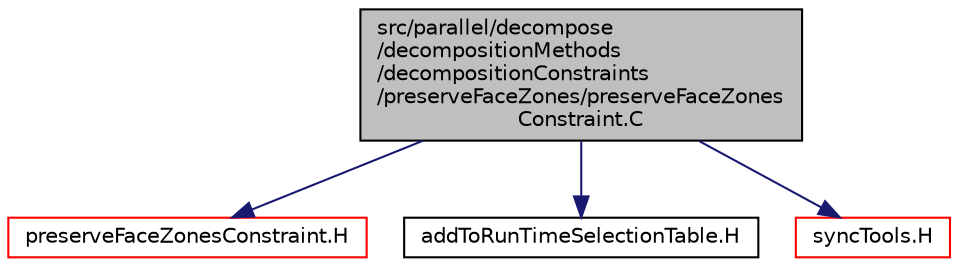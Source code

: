 digraph "src/parallel/decompose/decompositionMethods/decompositionConstraints/preserveFaceZones/preserveFaceZonesConstraint.C"
{
  bgcolor="transparent";
  edge [fontname="Helvetica",fontsize="10",labelfontname="Helvetica",labelfontsize="10"];
  node [fontname="Helvetica",fontsize="10",shape=record];
  Node0 [label="src/parallel/decompose\l/decompositionMethods\l/decompositionConstraints\l/preserveFaceZones/preserveFaceZones\lConstraint.C",height=0.2,width=0.4,color="black", fillcolor="grey75", style="filled", fontcolor="black"];
  Node0 -> Node1 [color="midnightblue",fontsize="10",style="solid",fontname="Helvetica"];
  Node1 [label="preserveFaceZonesConstraint.H",height=0.2,width=0.4,color="red",URL="$a13859.html"];
  Node0 -> Node104 [color="midnightblue",fontsize="10",style="solid",fontname="Helvetica"];
  Node104 [label="addToRunTimeSelectionTable.H",height=0.2,width=0.4,color="black",URL="$a09989.html",tooltip="Macros for easy insertion into run-time selection tables. "];
  Node0 -> Node105 [color="midnightblue",fontsize="10",style="solid",fontname="Helvetica"];
  Node105 [label="syncTools.H",height=0.2,width=0.4,color="red",URL="$a12536.html"];
}
